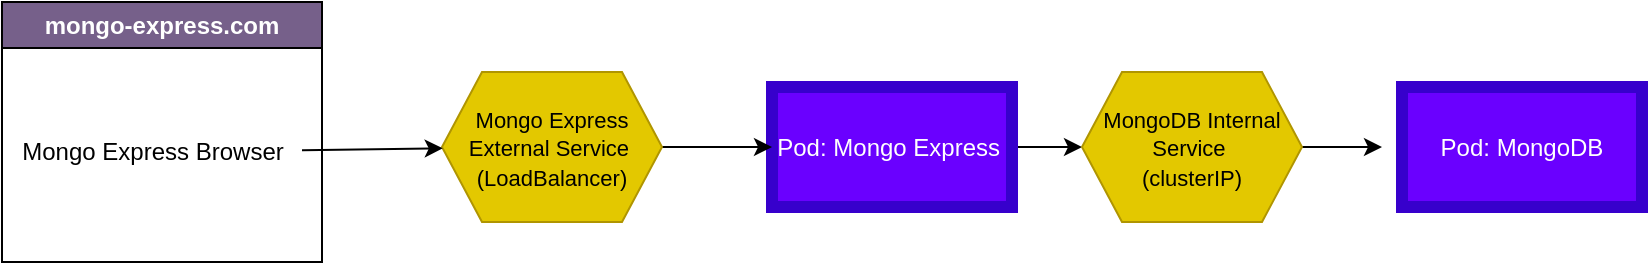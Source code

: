 <mxfile>
    <diagram id="e-qr0t-6jxdccmMYuM2Z" name="Page-1">
        <mxGraphModel dx="1511" dy="465" grid="1" gridSize="10" guides="1" tooltips="1" connect="1" arrows="1" fold="1" page="1" pageScale="1" pageWidth="850" pageHeight="1100" math="0" shadow="0">
            <root>
                <mxCell id="0"/>
                <mxCell id="1" parent="0"/>
                <mxCell id="11" value="" style="edgeStyle=none;html=1;" edge="1" parent="1" source="2" target="10">
                    <mxGeometry relative="1" as="geometry"/>
                </mxCell>
                <mxCell id="2" value="Pod: Mongo Express&amp;nbsp;" style="rounded=0;whiteSpace=wrap;html=1;strokeColor=#3700CC;strokeWidth=6;fillColor=#6a00ff;fontColor=#ffffff;" vertex="1" parent="1">
                    <mxGeometry x="365" y="112.5" width="120" height="60" as="geometry"/>
                </mxCell>
                <mxCell id="7" value="" style="edgeStyle=none;html=1;" edge="1" parent="1" source="3" target="2">
                    <mxGeometry relative="1" as="geometry"/>
                </mxCell>
                <mxCell id="3" value="&lt;font style=&quot;font-size: 11px;&quot;&gt;Mongo Express External Service&amp;nbsp;&lt;br&gt;(LoadBalancer)&lt;/font&gt;" style="shape=hexagon;perimeter=hexagonPerimeter2;whiteSpace=wrap;html=1;fixedSize=1;fillColor=#e3c800;fontColor=#000000;strokeColor=#B09500;" vertex="1" parent="1">
                    <mxGeometry x="200" y="105" width="110" height="75" as="geometry"/>
                </mxCell>
                <mxCell id="4" value="mongo-express.com" style="swimlane;whiteSpace=wrap;html=1;fillColor=#76608A;fontColor=#ffffff;strokeColor=default;perimeterSpacing=3;" vertex="1" parent="1">
                    <mxGeometry x="-20" y="70" width="160" height="130" as="geometry"/>
                </mxCell>
                <mxCell id="5" value="Mongo Express Browser" style="text;html=1;align=center;verticalAlign=middle;resizable=0;points=[];autosize=1;" vertex="1" parent="4">
                    <mxGeometry y="60" width="150" height="30" as="geometry"/>
                </mxCell>
                <mxCell id="6" value="" style="edgeStyle=none;html=1;" edge="1" parent="1" source="5" target="3">
                    <mxGeometry relative="1" as="geometry"/>
                </mxCell>
                <mxCell id="13" value="" style="edgeStyle=none;html=1;fontSize=11;" edge="1" parent="1" source="10">
                    <mxGeometry relative="1" as="geometry">
                        <mxPoint x="670" y="142.5" as="targetPoint"/>
                    </mxGeometry>
                </mxCell>
                <mxCell id="10" value="&lt;font style=&quot;font-size: 11px;&quot;&gt;MongoDB Internal Service&amp;nbsp;&lt;br&gt;(clusterIP)&lt;/font&gt;" style="shape=hexagon;perimeter=hexagonPerimeter2;whiteSpace=wrap;html=1;fixedSize=1;fillColor=#e3c800;fontColor=#000000;strokeColor=#B09500;" vertex="1" parent="1">
                    <mxGeometry x="520" y="105" width="110" height="75" as="geometry"/>
                </mxCell>
                <mxCell id="14" value="Pod: MongoDB" style="rounded=0;whiteSpace=wrap;html=1;strokeColor=#3700CC;strokeWidth=6;fillColor=#6a00ff;fontColor=#ffffff;" vertex="1" parent="1">
                    <mxGeometry x="680" y="112.5" width="120" height="60" as="geometry"/>
                </mxCell>
            </root>
        </mxGraphModel>
    </diagram>
</mxfile>